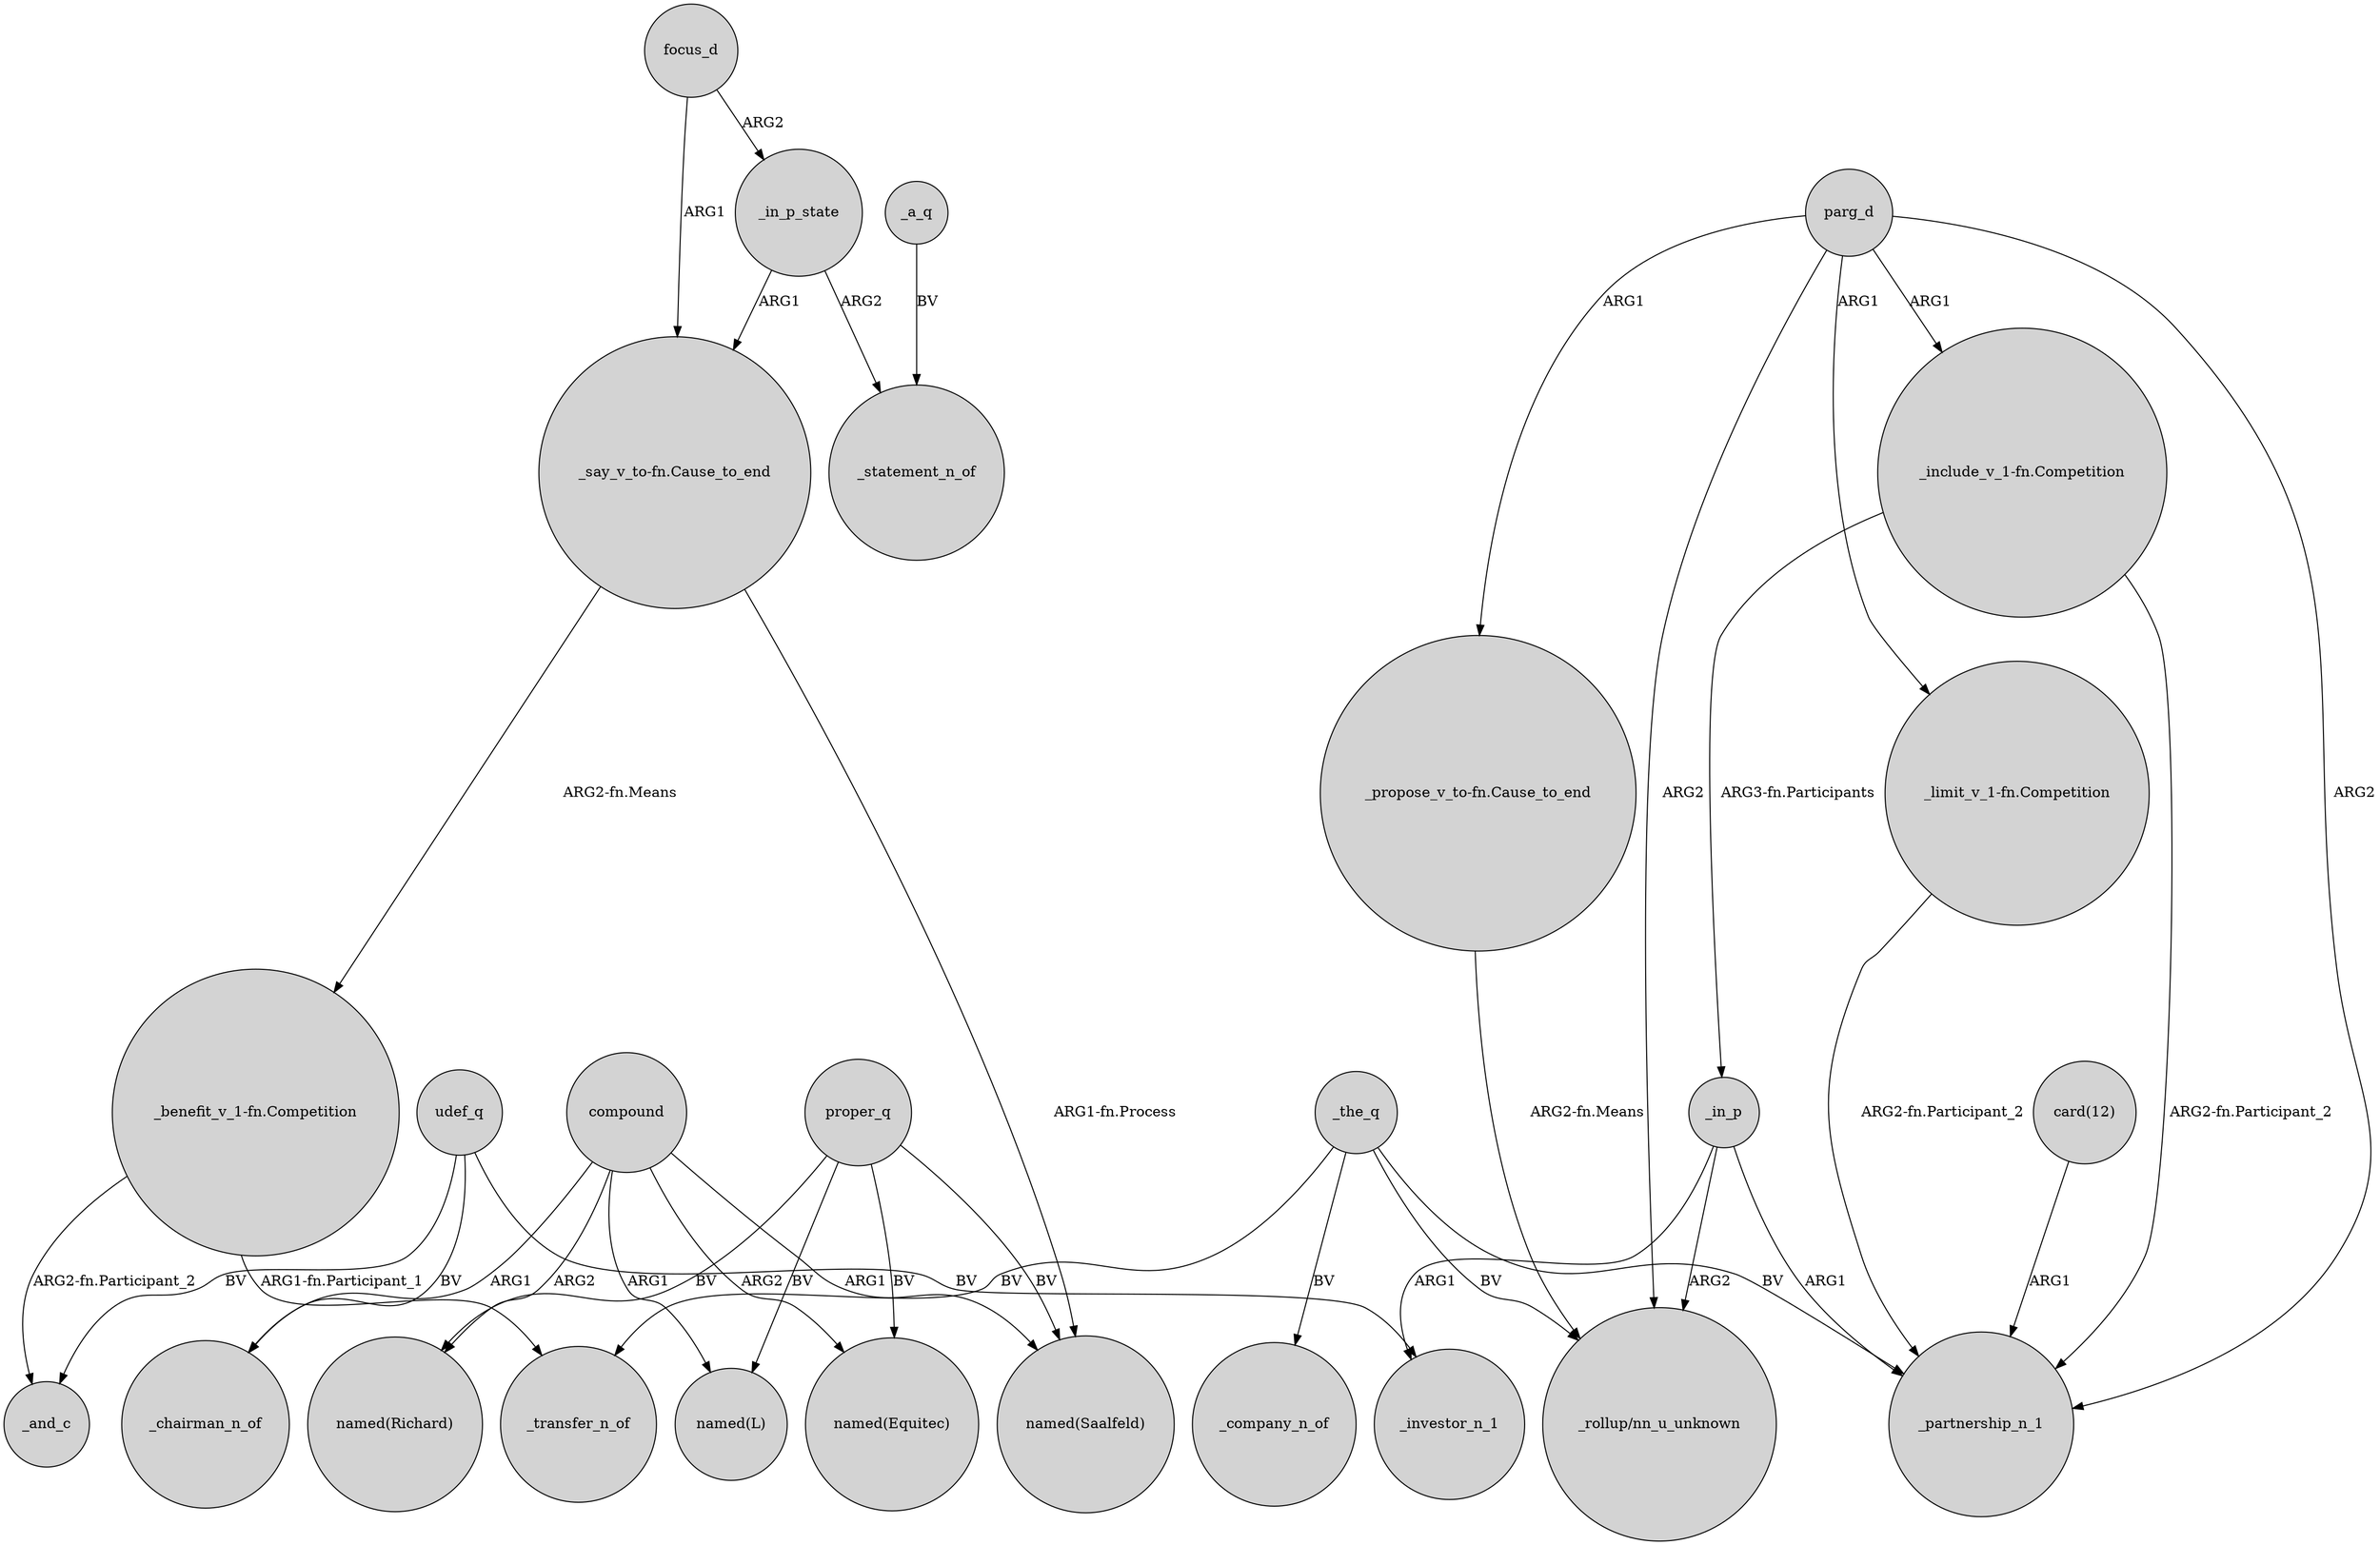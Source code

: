 digraph {
	node [shape=circle style=filled]
	_the_q -> _transfer_n_of [label=BV]
	focus_d -> _in_p_state [label=ARG2]
	proper_q -> "named(Equitec)" [label=BV]
	"_benefit_v_1-fn.Competition" -> _transfer_n_of [label="ARG1-fn.Participant_1"]
	parg_d -> _partnership_n_1 [label=ARG2]
	_in_p -> _partnership_n_1 [label=ARG1]
	focus_d -> "_say_v_to-fn.Cause_to_end" [label=ARG1]
	udef_q -> _chairman_n_of [label=BV]
	_in_p -> "_rollup/nn_u_unknown" [label=ARG2]
	"_include_v_1-fn.Competition" -> _in_p [label="ARG3-fn.Participants"]
	udef_q -> _and_c [label=BV]
	"_benefit_v_1-fn.Competition" -> _and_c [label="ARG2-fn.Participant_2"]
	_in_p_state -> "_say_v_to-fn.Cause_to_end" [label=ARG1]
	"card(12)" -> _partnership_n_1 [label=ARG1]
	"_say_v_to-fn.Cause_to_end" -> "named(Saalfeld)" [label="ARG1-fn.Process"]
	parg_d -> "_propose_v_to-fn.Cause_to_end" [label=ARG1]
	"_say_v_to-fn.Cause_to_end" -> "_benefit_v_1-fn.Competition" [label="ARG2-fn.Means"]
	_the_q -> "_rollup/nn_u_unknown" [label=BV]
	_in_p -> _investor_n_1 [label=ARG1]
	"_limit_v_1-fn.Competition" -> _partnership_n_1 [label="ARG2-fn.Participant_2"]
	compound -> _chairman_n_of [label=ARG1]
	"_propose_v_to-fn.Cause_to_end" -> "_rollup/nn_u_unknown" [label="ARG2-fn.Means"]
	proper_q -> "named(Saalfeld)" [label=BV]
	proper_q -> "named(Richard)" [label=BV]
	parg_d -> "_include_v_1-fn.Competition" [label=ARG1]
	parg_d -> "_limit_v_1-fn.Competition" [label=ARG1]
	_the_q -> _partnership_n_1 [label=BV]
	proper_q -> "named(L)" [label=BV]
	compound -> "named(Saalfeld)" [label=ARG1]
	"_include_v_1-fn.Competition" -> _partnership_n_1 [label="ARG2-fn.Participant_2"]
	compound -> "named(L)" [label=ARG1]
	compound -> "named(Equitec)" [label=ARG2]
	udef_q -> _investor_n_1 [label=BV]
	_in_p_state -> _statement_n_of [label=ARG2]
	_the_q -> _company_n_of [label=BV]
	compound -> "named(Richard)" [label=ARG2]
	parg_d -> "_rollup/nn_u_unknown" [label=ARG2]
	_a_q -> _statement_n_of [label=BV]
}
